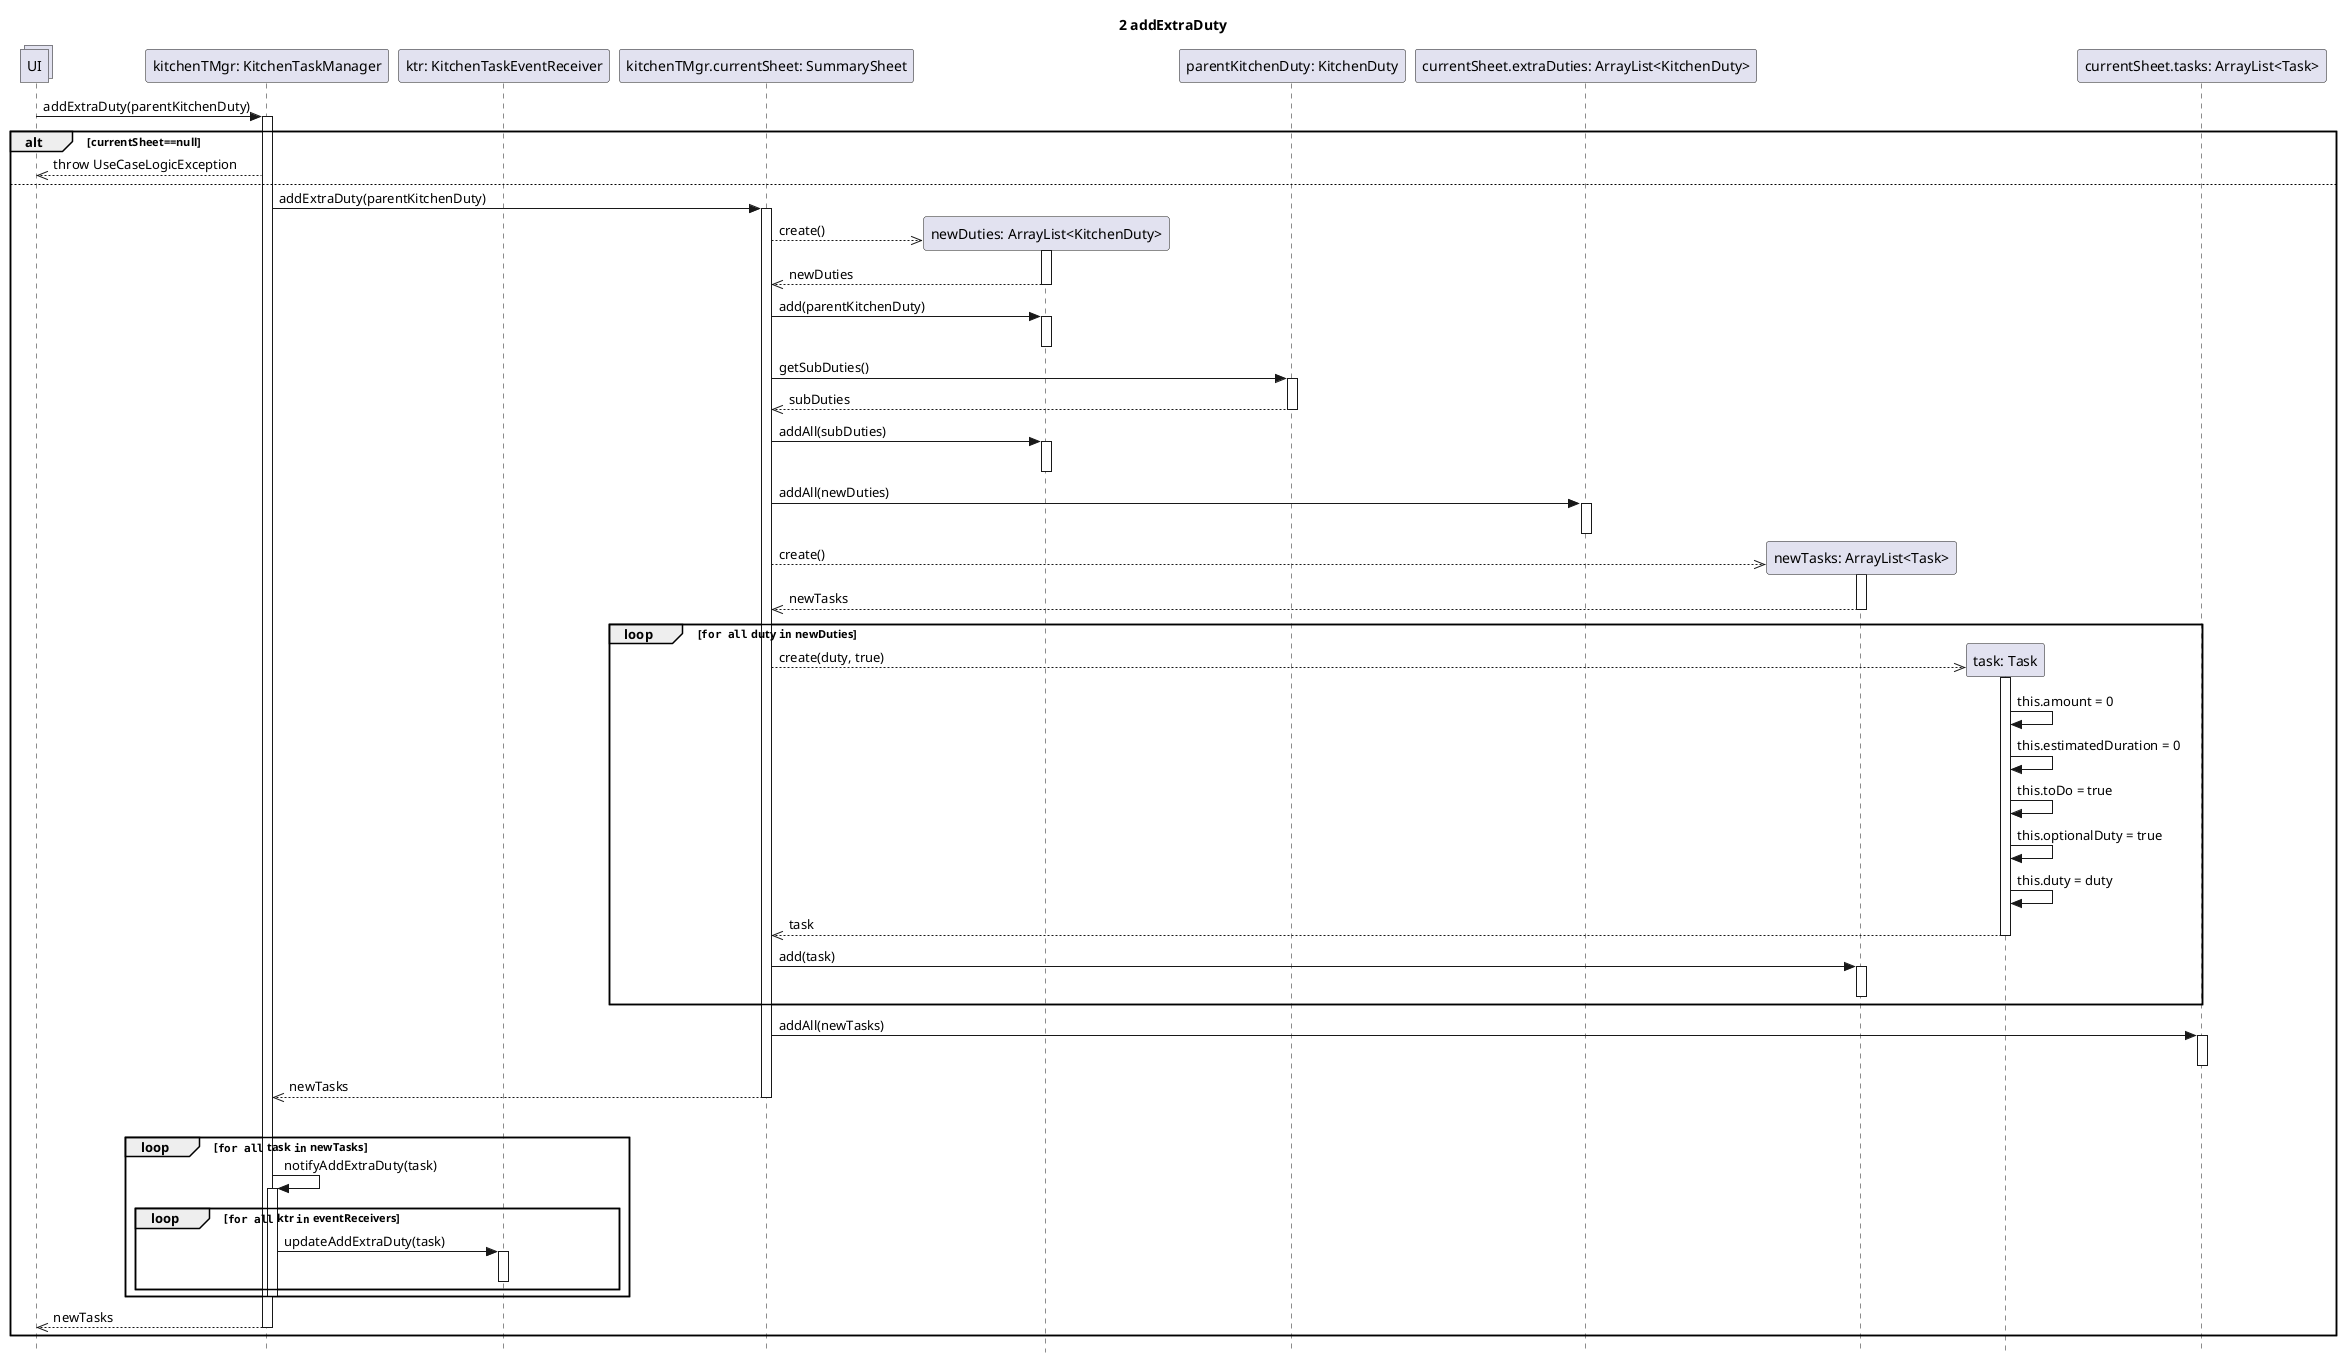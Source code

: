 @startuml Operazione 2
skinparam Style strictuml

title 2 addExtraDuty

collections UI

participant "kitchenTMgr: KitchenTaskManager" as ktm
UI -> ktm: addExtraDuty(parentKitchenDuty)
participant "ktr: KitchenTaskEventReceiver" as ktr

activate ktm

alt currentSheet==null
    UI <<-- ktm: throw UseCaseLogicException
else
    participant "kitchenTMgr.currentSheet: SummarySheet" as ss
    ktm -> ss: addExtraDuty(parentKitchenDuty)
    activate ss
    
    participant "newDuties: ArrayList<KitchenDuty>" as kdList
    ss -->> kdList**: create()
    activate kdList
        return newDuties
    deactivate kdList
    
    ss -> kdList: add(parentKitchenDuty)
    activate kdList
    deactivate kdList

    participant "parentKitchenDuty: KitchenDuty" as parent

    ss -> parent: getSubDuties()
    activate parent
    ss <<-- parent: subDuties
    deactivate parent

    ss -> kdList: addAll(subDuties)
    activate kdList
    deactivate kdList

    participant "currentSheet.extraDuties: ArrayList<KitchenDuty>" as extraDuties
    ss -> extraDuties: addAll(newDuties)
    activate extraDuties
    deactivate extraDuties

    participant "newTasks: ArrayList<Task>" as newTasks
    ss -->> newTasks **: create()
    activate newTasks
    ss <<--newTasks: newTasks
    deactivate newTasks

    loop ""for all"" duty ""in"" newDuties
        participant "task: Task" as t
        ss -->> t**: create(duty, true)
        activate t
            t -> t: this.amount = 0
            t -> t: this.estimatedDuration = 0
            t -> t: this.toDo = true
            t -> t: this.optionalDuty = true
            t -> t: this.duty = duty
            ss <<-- t: task
        deactivate t


        ss -> newTasks: add(task)
        activate newTasks
        deactivate newTasks
    end

    participant "currentSheet.tasks: ArrayList<Task>" as tasks
    ss -> tasks: addAll(newTasks)
    activate tasks
    deactivate tasks

    ktm <<-- ss: newTasks
    deactivate ss
    |||
    loop ""for all"" task ""in"" newTasks
        ktm -> ktm: notifyAddExtraDuty(task)
        activate ktm
            loop ""for all"" ktr ""in"" eventReceivers
                ktm -> ktr : updateAddExtraDuty(task)
                activate ktr
                deactivate ktr
            end
        deactivate ktm
    end

    UI <<-- ktm : newTasks
    deactivate ktm

    
end

@enduml